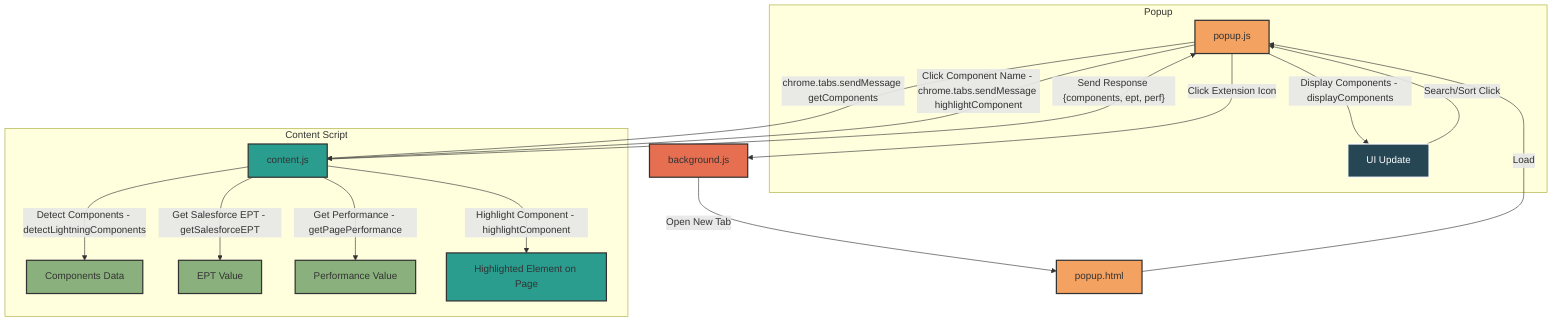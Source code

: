 graph TD
    A[popup.js] -->|"Click Extension Icon"| B[background.js]
    B -->|"Open New Tab"| C[popup.html]
    C -->|"Load"| A

    A -->|"chrome.tabs.sendMessage getComponents"| D[content.js]
    D -->|"Detect Components - detectLightningComponents"| E[Components Data]
    D -->|"Get Salesforce EPT - getSalesforceEPT"| F[EPT Value]
    D -->|"Get Performance - getPagePerformance"| G[Performance Value]
    D -->|"Send Response {components, ept, perf}"| A

    A -->|"Display Components - displayComponents"| H[UI Update]
    H -->|"Search/Sort Click"| A

    A -->|"Click Component Name - chrome.tabs.sendMessage highlightComponent"| D
    D -->|"Highlight Component - highlightComponent"| I[Highlighted Element on Page]

    subgraph Popup
        A
        H
    end

    subgraph "Content Script"
        D
        E
        F
        G
        I
    end

    %% Apply styles
    style A fill:#f4a261,stroke:#333,stroke-width:2px
    style B fill:#e76f51,stroke:#333,stroke-width:2px
    style C fill:#f4a261,stroke:#333,stroke-width:2px
    style D fill:#2a9d8f,stroke:#333,stroke-width:2px
    style E fill:#8ab17d,stroke:#333,stroke-width:2px
    style F fill:#8ab17d,stroke:#333,stroke-width:2px
    style G fill:#8ab17d,stroke:#333,stroke-width:2px
    style H fill:#264653,stroke:#fff,stroke-width:2px,color:#fff
    style I fill:#2a9d8f,stroke:#333,stroke-width:2px